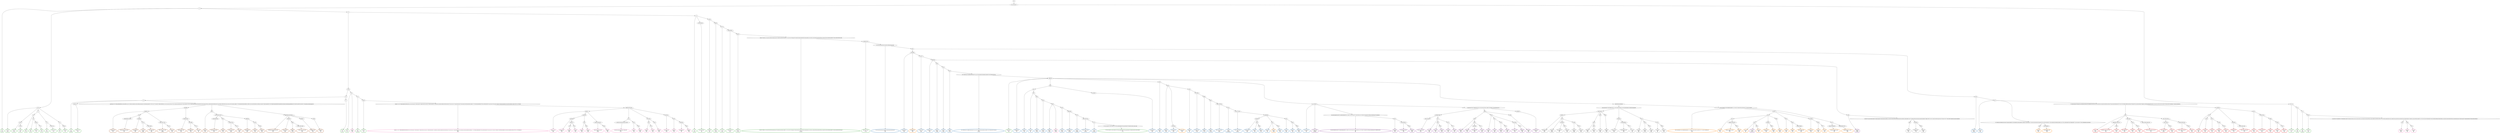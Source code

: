 digraph T {
	{
		rank=same
		447 [penwidth=3,colorscheme=set19,color=3,label="8_P\nP\n4.8%"]
		445 [penwidth=3,colorscheme=set19,color=3,label="10;14_P\nP\n0.85%"]
		443 [penwidth=3,colorscheme=set19,color=3,label="19;22_P\nP\n0.53%"]
		441 [penwidth=3,colorscheme=set19,color=3,label="27;34_P\nP\n6.6%"]
		438 [penwidth=3,colorscheme=set19,color=3,label="26_P\nP\n1.3%"]
		436 [penwidth=3,colorscheme=set19,color=3,label="40_P\nP\n2.5%"]
		434 [penwidth=3,colorscheme=set19,color=3,label="48;56_P\nP\n2.1%"]
		432 [penwidth=3,colorscheme=set19,color=3,label="61_P\nP\n5.1%"]
		430 [penwidth=3,colorscheme=set19,color=3,label="33_P\nP\n0.31%"]
		428 [penwidth=3,colorscheme=set19,color=3,label="39;47;52_P\nP\n5.7%"]
		426 [penwidth=3,colorscheme=set19,color=3,label="32_P\nP\n1%"]
		424 [penwidth=3,colorscheme=set19,color=3,label="46;55_P\nP\n6%"]
		419 [penwidth=3,colorscheme=set19,color=3,label="31_P\nP\n0.86%"]
		417 [penwidth=3,colorscheme=set19,color=3,label="38;45;51_P\nP\n5.3%"]
		415 [penwidth=3,colorscheme=set19,color=3,label="37_P\nP\n5.5%"]
		413 [penwidth=3,colorscheme=set19,color=3,label="30_P\nP\n2.7%"]
		411 [penwidth=3,colorscheme=set19,color=3,label="43_P\nP\n0.56%"]
		409 [penwidth=3,colorscheme=set19,color=3,label="54;59_P\nP\n5.2%"]
		407 [penwidth=3,colorscheme=set19,color=3,label="17_P\nP\n3.3%"]
		405 [penwidth=3,colorscheme=set19,color=3,label="20;24;29;36_P\nP\n10%"]
		403 [penwidth=3,colorscheme=set19,color=3,label="42;50_P\nP\n3.8%"]
		401 [penwidth=3,colorscheme=set19,color=3,label="58;65_P\nP\n0.38%"]
		399 [penwidth=3,colorscheme=set19,color=3,label="67;70_P\nP\n0.18%"]
		397 [penwidth=3,colorscheme=set19,color=3,label="79;82;84;87_P\nP\n0.31%"]
		395 [penwidth=3,colorscheme=set19,color=3,label="90;92_P\nP\n0.032%"]
		393 [penwidth=3,colorscheme=set19,color=3,label="106;107;108;111;114;125;129;133;140;142;147;149;154;156;162;168;171;174;176;179;184;187;190;193;194;196;200;202;204;206;215;219;221;226;229;234;236;239;241;244;252;255;258;264;268;272;281;285;290;293;294_P\nP\n0.0064%"]
		391 [penwidth=3,colorscheme=set19,color=3,label="299;302;310_P\nP\n0.12%"]
		380 [penwidth=3,colorscheme=set19,color=3,label="598;599_P\nP\n2.8%"]
		367 [penwidth=3,colorscheme=set19,color=3,label="737;742;748;751;762;780;787;797;812;830;840;873;914;933;947;974;995;1005;1018;1026_P\nP\n6.7%"]
		365 [penwidth=3,colorscheme=set19,color=3,label="9;11;12_P\nP\n4.1%"]
		363 [penwidth=3,colorscheme=set19,color=3,label="16_P\nP\n4.3%"]
		361 [penwidth=3,colorscheme=set19,color=3,label="23_P\nP\n0.26%"]
		359 [penwidth=3,colorscheme=set19,color=3,label="28;35_P\nP\n6.6%"]
		358 [penwidth=3,colorscheme=set19,color=2,label="311;314;316;320;322;324;332;338;340;344;345_M1\nM1\n2.2%"]
		357 [penwidth=3,colorscheme=set19,color=2,label="359;368_M1\nM1\n1.6%"]
		356 [penwidth=3,colorscheme=set19,color=2,label="373;377_M1\nM1\n3.6%"]
		355 [penwidth=3,colorscheme=set19,color=2,label="388;395_M1\nM1\n2.2%"]
		354 [penwidth=3,colorscheme=set19,color=2,label="406_M1\nM1\n0.38%"]
		353 [penwidth=3,colorscheme=set19,color=2,label="413_M1\nM1\n0.33%"]
		352 [penwidth=3,colorscheme=set19,color=2,label="419_M1\nM1\n0.13%"]
		351 [penwidth=3,colorscheme=set19,color=2,label="427;439;455;475;486;500;503;507;511;527;534;540;543;548;552;560;573;576;582;587;591_M1\nM1\n0.031%"]
		350 [penwidth=3,colorscheme=set19,color=2,label="598;599_M1\nM1\n2%"]
		348 [penwidth=3,colorscheme=set19,color=2,label="603_M1\nM1\n4.5%"]
		346 [penwidth=3,colorscheme=set19,color=2,label="609_M1\nM1\n2.6%"]
		344 [penwidth=3,colorscheme=set19,color=2,label="615;624_M1\nM1\n5.5%"]
		342 [penwidth=3,colorscheme=set19,color=2,label="635_M1\nM1\n2%"]
		340 [penwidth=3,colorscheme=set19,color=2,label="657;661_M1\nM1\n0.12%"]
		338 [penwidth=3,colorscheme=set19,color=2,label="668_M1\nM1\n0.11%"]
		336 [penwidth=3,colorscheme=set19,color=2,label="683_M1\nM1\n0.014%"]
		334 [penwidth=3,colorscheme=set19,color=2,label="692;703;708_M1\nM1\n0.03%"]
		332 [penwidth=3,colorscheme=set19,color=2,label="725_M1\nM1\n0.00066%"]
		330 [penwidth=3,colorscheme=set19,color=2,label="763;770;799_M1\nM1\n0.006%"]
		327 [penwidth=3,colorscheme=set19,color=2,label="819;832_M1\nM1\n4.9%"]
		325 [penwidth=3,colorscheme=set19,color=2,label="843_M1\nM1\n7.4%"]
		323 [penwidth=3,colorscheme=set19,color=2,label="866_M1\nM1\n6.7%"]
		321 [penwidth=3,colorscheme=set19,color=2,label="831_M1\nM1\n11%"]
		319 [penwidth=3,colorscheme=set19,color=2,label="842_M1\nM1\n7.8%"]
		317 [penwidth=3,colorscheme=set19,color=2,label="841_M1\nM1\n4.8%"]
		315 [penwidth=3,colorscheme=set19,color=2,label="856_M1\nM1\n1.4%"]
		313 [penwidth=3,colorscheme=set19,color=2,label="865_M1\nM1\n6.3%"]
		311 [penwidth=3,colorscheme=set19,color=2,label="614;620_M1\nM1\n5.5%"]
		310 [penwidth=3,colorscheme=set19,color=2,label="623_M1\nM1\n1.2%"]
		309 [penwidth=3,colorscheme=set19,color=2,label="627_M1\nM1\n1%"]
		308 [penwidth=3,colorscheme=set19,color=2,label="639_M1\nM1\n0.52%"]
		307 [penwidth=3,colorscheme=set19,color=2,label="643_M1\nM1\n0.41%"]
		306 [penwidth=3,colorscheme=set19,color=2,label="649_M1\nM1\n0.64%"]
		305 [penwidth=3,colorscheme=set19,color=2,label="656_M1\nM1\n0.53%"]
		304 [penwidth=3,colorscheme=set19,color=2,label="660;663_M1\nM1\n0.028%"]
		303 [penwidth=3,colorscheme=set19,color=2,label="678_M1\nM1\n0.098%"]
		302 [penwidth=3,colorscheme=set19,color=2,label="691;700;702_M1\nM1\n0.025%"]
		301 [penwidth=3,colorscheme=set19,color=2,label="707_M1\nM1\n0.023%"]
		299 [penwidth=3,colorscheme=set19,color=2,label="613;619_M1\nM1\n6%"]
		297 [penwidth=3,colorscheme=set19,color=2,label="362_M1\nM1\n0.96%"]
		295 [penwidth=3,colorscheme=set19,color=2,label="367_M1\nM1\n5.9%"]
		294 [penwidth=3,colorscheme=set19,color=8,label="30_M2\nM2\n1.3%"]
		292 [penwidth=3,colorscheme=set19,color=8,label="63;66;71;74;77;80;83;88;93;95;98;103;115;119;124;127;130;134;137;146;150;152;155;157;160;163;169;175;180;181;183;185;188;195;203;205;207;210;213;217;224;230;233;237;243;245;250;256;260;262;266;277;279;282;286;289;297;301;303;305;307;312;315;317;321;327;330;337;339;343;348;351;352;355;358;361;365;370;371;379;386_M2\nM2\n3.8%"]
		289 [penwidth=3,colorscheme=set19,color=8,label="409;417_M2\nM2\n2.5%"]
		286 [penwidth=3,colorscheme=set19,color=8,label="436;446_M2\nM2\n4.1%"]
		283 [penwidth=3,colorscheme=set19,color=8,label="474_M2\nM2\n5.9%"]
		281 [penwidth=3,colorscheme=set19,color=8,label="476_M2\nM2\n5.1%"]
		279 [penwidth=3,colorscheme=set19,color=8,label="445_M2\nM2\n3.2%"]
		277 [penwidth=3,colorscheme=set19,color=8,label="459_M2\nM2\n6.2%"]
		275 [penwidth=3,colorscheme=set19,color=8,label="429;435;444;451_M2\nM2\n0.44%"]
		273 [penwidth=3,colorscheme=set19,color=8,label="458_M2\nM2\n7.3%"]
		270 [penwidth=3,colorscheme=set19,color=8,label="416;425;434;443;450;457;465_M2\nM2\n6.1%"]
		268 [penwidth=3,colorscheme=set19,color=8,label="424_M2\nM2\n1.2%"]
		266 [penwidth=3,colorscheme=set19,color=8,label="428_M2\nM2\n5.6%"]
		263 [penwidth=3,colorscheme=set19,color=8,label="433_M2\nM2\n2.5%"]
		261 [penwidth=3,colorscheme=set19,color=8,label="470_M2\nM2\n5.1%"]
		259 [penwidth=3,colorscheme=set19,color=8,label="442_M2\nM2\n6.1%"]
		257 [penwidth=3,colorscheme=set19,color=8,label="422;441_M2\nM2\n5.4%"]
		255 [penwidth=3,colorscheme=set19,color=8,label="449_M2\nM2\n2.1%"]
		253 [penwidth=3,colorscheme=set19,color=8,label="456;464_M2\nM2\n2%"]
		251 [penwidth=3,colorscheme=set19,color=8,label="469_M2\nM2\n7.3%"]
		250 [penwidth=3,colorscheme=set19,color=8,label="649_M2\nM2\n0.28%"]
		247 [penwidth=3,colorscheme=set19,color=8,label="403_M2\nM2\n8.5%"]
		245 [penwidth=3,colorscheme=set19,color=8,label="408_M2\nM2\n2%"]
		243 [penwidth=3,colorscheme=set19,color=8,label="421_M2\nM2\n6%"]
		239 [penwidth=3,colorscheme=set19,color=9,label="896_M3\nM3\n5.1%"]
		237 [penwidth=3,colorscheme=set19,color=9,label="903;925_M3\nM3\n1.7%"]
		235 [penwidth=3,colorscheme=set19,color=9,label="960_M3\nM3\n5.4%"]
		230 [penwidth=3,colorscheme=set19,color=9,label="936;950_M3\nM3\n3.9%"]
		228 [penwidth=3,colorscheme=set19,color=9,label="978_M3\nM3\n0.96%"]
		226 [penwidth=3,colorscheme=set19,color=9,label="987;996_M3\nM3\n5%"]
		224 [penwidth=3,colorscheme=set19,color=9,label="1007_M3\nM3\n5.2%"]
		222 [penwidth=3,colorscheme=set19,color=9,label="1006_M3\nM3\n0.48%"]
		220 [penwidth=3,colorscheme=set19,color=9,label="1027_M3\nM3\n5.9%"]
		218 [penwidth=3,colorscheme=set19,color=9,label="949_M3\nM3\n9.5%"]
		216 [penwidth=3,colorscheme=set19,color=9,label="963_M3\nM3\n5.3%"]
		214 [penwidth=3,colorscheme=set19,color=9,label="962_M3\nM3\n9.9%"]
		212 [penwidth=3,colorscheme=set19,color=9,label="986_M3\nM3\n8.4%"]
		210 [penwidth=3,colorscheme=set19,color=9,label="904;916_M3\nM3\n2.9%"]
		208 [penwidth=3,colorscheme=set19,color=9,label="935;948;961_M3\nM3\n4.6%"]
		206 [penwidth=3,colorscheme=set19,color=9,label="977_M3\nM3\n5%"]
		204 [penwidth=3,colorscheme=set19,color=9,label="915_M3\nM3\n3.4%"]
		202 [penwidth=3,colorscheme=set19,color=9,label="934_M3\nM3\n0.21%"]
		200 [penwidth=3,colorscheme=set19,color=9,label="976_M3\nM3\n6.8%"]
		198 [penwidth=3,colorscheme=set19,color=9,label="975_M3\nM3\n5%"]
		196 [penwidth=3,colorscheme=set19,color=9,label="985_M3\nM3\n5.2%"]
		192 [penwidth=3,colorscheme=set19,color=7,label="908;920_M4\nM4\n3%"]
		189 [penwidth=3,colorscheme=set19,color=7,label="939;982;991;1029_M4\nM4\n6%"]
		187 [penwidth=3,colorscheme=set19,color=7,label="954;968_M4\nM4\n2.5%"]
		185 [penwidth=3,colorscheme=set19,color=7,label="1013_M4\nM4\n0.69%"]
		183 [penwidth=3,colorscheme=set19,color=7,label="1035;1039_M4\nM4\n5.8%"]
		181 [penwidth=3,colorscheme=set19,color=7,label="990;1001;1012_M4\nM4\n0.099%"]
		179 [penwidth=3,colorscheme=set19,color=7,label="1022_M4\nM4\n5.7%"]
		177 [penwidth=3,colorscheme=set19,color=7,label="938;953;967_M4\nM4\n1.8%"]
		175 [penwidth=3,colorscheme=set19,color=7,label="981;989_M4\nM4\n2.3%"]
		173 [penwidth=3,colorscheme=set19,color=7,label="1011_M4\nM4\n7%"]
		171 [penwidth=3,colorscheme=set19,color=7,label="890_M4\nM4\n3.1%"]
		168 [penwidth=3,colorscheme=set19,color=7,label="952;966;1034_M4\nM4\n8.1%"]
		166 [penwidth=3,colorscheme=set19,color=7,label="965_M4\nM4\n3.7%"]
		164 [penwidth=3,colorscheme=set19,color=7,label="1000;1010_M4\nM4\n0.62%"]
		162 [penwidth=3,colorscheme=set19,color=7,label="1021_M4\nM4\n8.2%"]
		160 [penwidth=3,colorscheme=set19,color=7,label="980;999_M4\nM4\n4.3%"]
		158 [penwidth=3,colorscheme=set19,color=7,label="1020_M4\nM4\n1.5%"]
		156 [penwidth=3,colorscheme=set19,color=7,label="1028_M4\nM4\n5.5%"]
		154 [penwidth=3,colorscheme=set19,color=7,label="898;906;918;926;951_M4\nM4\n8%"]
		152 [penwidth=3,colorscheme=set19,color=7,label="964;979_M4\nM4\n3.6%"]
		150 [penwidth=3,colorscheme=set19,color=7,label="998_M4\nM4\n0.72%"]
		148 [penwidth=3,colorscheme=set19,color=7,label="1009;1019;1033_M4\nM4\n5.3%"]
		146 [penwidth=3,colorscheme=set19,color=7,label="988;997_M4\nM4\n5.2%"]
		144 [penwidth=3,colorscheme=set19,color=7,label="1008_M4\nM4\n7.1%"]
		143 [penwidth=3,colorscheme=set19,color=5,label="359;368_M5\nM5\n2.8%"]
		142 [penwidth=3,colorscheme=set19,color=5,label="615;624_M5\nM5\n2.3%"]
		141 [penwidth=3,colorscheme=set19,color=5,label="831_M5\nM5\n0.18%"]
		139 [penwidth=3,colorscheme=set19,color=5,label="647;653;666;672;676;689;694;698;711;718;731;746;749;754;760;767;775;785;792;800_M5\nM5\n1.4%"]
		135 [penwidth=3,colorscheme=set19,color=5,label="823_M5\nM5\n1.1%"]
		133 [penwidth=3,colorscheme=set19,color=5,label="838;851;863;870_M5\nM5\n2.7%"]
		131 [penwidth=3,colorscheme=set19,color=5,label="892_M5\nM5\n8.6%"]
		129 [penwidth=3,colorscheme=set19,color=5,label="837_M5\nM5\n2%"]
		127 [penwidth=3,colorscheme=set19,color=5,label="862_M5\nM5\n7%"]
		125 [penwidth=3,colorscheme=set19,color=5,label="850;861_M5\nM5\n2.3%"]
		123 [penwidth=3,colorscheme=set19,color=5,label="869_M5\nM5\n6.2%"]
		121 [penwidth=3,colorscheme=set19,color=5,label="860_M5\nM5\n8.8%"]
		119 [penwidth=3,colorscheme=set19,color=5,label="822_M5\nM5\n4.2%"]
		117 [penwidth=3,colorscheme=set19,color=5,label="836_M5\nM5\n4.7%"]
		115 [penwidth=3,colorscheme=set19,color=5,label="849;878;885_M5\nM5\n5.6%"]
		113 [penwidth=3,colorscheme=set19,color=5,label="835;848_M5\nM5\n1.4%"]
		111 [penwidth=3,colorscheme=set19,color=5,label="859_M5\nM5\n5.5%"]
		109 [penwidth=3,colorscheme=set19,color=5,label="877_M5\nM5\n5.1%"]
		106 [penwidth=3,colorscheme=set19,color=5,label="834;847;868;876_M5\nM5\n6%"]
		104 [penwidth=3,colorscheme=set19,color=5,label="846;858;867;875_M5\nM5\n5.9%"]
		101 [penwidth=3,colorscheme=set19,color=5,label="845_M5\nM5\n9.7%"]
		99 [penwidth=3,colorscheme=set19,color=5,label="857;884;891_M5\nM5\n6.4%"]
		98 [penwidth=3,colorscheme=set19,color=4,label="399_M6\nM6\n0.036%"]
		97 [penwidth=3,colorscheme=set19,color=4,label="613;619_M6\nM6\n0.0064%"]
		95 [penwidth=3,colorscheme=set19,color=4,label="622;630;648;655;667;674;690;696;699;701;706;713;719;724;727;733;736;741;747;769;776;786;793;796;810;828;854;872;880;895_M6\nM6\n6%"]
		93 [penwidth=3,colorscheme=set19,color=4,label="902_M6\nM6\n4.7%"]
		91 [penwidth=3,colorscheme=set19,color=4,label="913;923;931_M6\nM6\n1.5%"]
		89 [penwidth=3,colorscheme=set19,color=4,label="944_M6\nM6\n6.9%"]
		85 [penwidth=3,colorscheme=set19,color=4,label="901;912;922_M6\nM6\n6.1%"]
		83 [penwidth=3,colorscheme=set19,color=4,label="911_M6\nM6\n1.8%"]
		81 [penwidth=3,colorscheme=set19,color=4,label="943_M6\nM6\n2.7%"]
		79 [penwidth=3,colorscheme=set19,color=4,label="958_M6\nM6\n6.2%"]
		77 [penwidth=3,colorscheme=set19,color=4,label="957_M6\nM6\n2.7%"]
		75 [penwidth=3,colorscheme=set19,color=4,label="972_M6\nM6\n5.7%"]
		72 [penwidth=3,colorscheme=set19,color=4,label="900_M6\nM6\n4.4%"]
		70 [penwidth=3,colorscheme=set19,color=4,label="930_M6\nM6\n1.1%"]
		68 [penwidth=3,colorscheme=set19,color=4,label="942;956_M6\nM6\n5.6%"]
		66 [penwidth=3,colorscheme=set19,color=4,label="971_M6\nM6\n5.2%"]
		64 [penwidth=3,colorscheme=set19,color=4,label="910_M6\nM6\n2.8%"]
		62 [penwidth=3,colorscheme=set19,color=4,label="921_M6\nM6\n4.6%"]
		60 [penwidth=3,colorscheme=set19,color=4,label="929_M6\nM6\n3.2%"]
		58 [penwidth=3,colorscheme=set19,color=4,label="970_M6\nM6\n6.5%"]
		56 [penwidth=3,colorscheme=set19,color=4,label="941;955_M6\nM6\n1.3%"]
		54 [penwidth=3,colorscheme=set19,color=4,label="969_M6\nM6\n7.9%"]
		52 [penwidth=3,colorscheme=set19,color=4,label="940_M6\nM6\n6.3%"]
		50 [penwidth=3,colorscheme=set19,color=4,label="893;909_M6\nM6\n6.7%"]
		49 [penwidth=3,colorscheme=set19,color=4,label="837_M6\nM6\n0.0021%"]
		46 [penwidth=3,colorscheme=set19,color=1,label="932_M7\nM7\n0.23%"]
		44 [penwidth=3,colorscheme=set19,color=1,label="946;984;1004;1017_M7\nM7\n2.9%"]
		42 [penwidth=3,colorscheme=set19,color=1,label="1025_M7\nM7\n6.7%"]
		40 [penwidth=3,colorscheme=set19,color=1,label="994;1003_M7\nM7\n2.9%"]
		38 [penwidth=3,colorscheme=set19,color=1,label="1016_M7\nM7\n2.7%"]
		36 [penwidth=3,colorscheme=set19,color=1,label="1052_M7\nM7\n7.2%"]
		34 [penwidth=3,colorscheme=set19,color=1,label="1032;1038;1046;1051_M7\nM7\n5.1%"]
		31 [penwidth=3,colorscheme=set19,color=1,label="1041;1045_M7\nM7\n0.93%"]
		29 [penwidth=3,colorscheme=set19,color=1,label="1050_M7\nM7\n5.4%"]
		27 [penwidth=3,colorscheme=set19,color=1,label="1044;1049;1054_M7\nM7\n0.23%"]
		25 [penwidth=3,colorscheme=set19,color=1,label="1055_M7\nM7\n5.3%"]
		22 [penwidth=3,colorscheme=set19,color=1,label="973_M7\nM7\n5.6%"]
		20 [penwidth=3,colorscheme=set19,color=1,label="1014_M7\nM7\n10%"]
		18 [penwidth=3,colorscheme=set19,color=1,label="1037_M7\nM7\n5.1%"]
		16 [penwidth=3,colorscheme=set19,color=1,label="1048_M7\nM7\n1.9%"]
		14 [penwidth=3,colorscheme=set19,color=1,label="1053_M7\nM7\n5.9%"]
		12 [penwidth=3,colorscheme=set19,color=1,label="983;993_M7\nM7\n2.1%"]
		10 [penwidth=3,colorscheme=set19,color=1,label="1030;1036;1043_M7\nM7\n5.7%"]
		8 [penwidth=3,colorscheme=set19,color=1,label="992_M7\nM7\n5.3%"]
		6 [penwidth=3,colorscheme=set19,color=1,label="1002;1023_M7\nM7\n8.4%"]
		4 [penwidth=3,colorscheme=set19,color=1,label="1040_M7\nM7\n3.5%"]
		2 [penwidth=3,colorscheme=set19,color=1,label="1042_M7\nM7\n1.5%"]
		0 [penwidth=3,colorscheme=set19,color=1,label="1047_M7\nM7\n5.3%"]
	}
	450 [label="GL"]
	449 [label="0;1;2;3;4;5;6;7"]
	448 [label="8"]
	446 [label="10;14"]
	444 [label="19;22"]
	442 [label="27;34"]
	440 [label="21"]
	439 [label="26"]
	437 [label="40"]
	435 [label="48;56"]
	433 [label="61"]
	431 [label="33"]
	429 [label="39;47;52"]
	427 [label="32"]
	425 [label="46;55"]
	423 [label="13"]
	422 [label="15;18"]
	421 [label="25"]
	420 [label="31"]
	418 [label="38;45;51"]
	416 [label="37"]
	414 [label="30"]
	412 [label="43"]
	410 [label="54;59"]
	408 [label="17"]
	406 [label="20;24;29;36"]
	404 [label="42;50"]
	402 [label="58;65"]
	400 [label="67;70"]
	398 [label="79;82;84;87"]
	396 [label="90;92"]
	394 [label="106;107;108;111;114;125;129;133;140;142;147;149;154;156;162;168;171;174;176;179;184;187;190;193;194;196;200;202;204;206;215;219;221;226;229;234;236;239;241;244;252;255;258;264;268;272;281;285;290;293;294"]
	392 [label="299;302;310"]
	390 [label="311;314;316;320;322;324;332;338;340;344;345"]
	389 [label="353"]
	388 [label="359;368"]
	387 [label="373;377"]
	386 [label="388;395"]
	385 [label="406"]
	384 [label="413"]
	383 [label="419"]
	382 [label="427;439;455;475;486;500;503;507;511;527;534;540;543;548;552;560;573;576;582;587;591"]
	381 [label="598;599"]
	379 [label="608"]
	378 [label="623"]
	377 [label="627"]
	376 [label="639"]
	375 [label="643"]
	374 [label="649"]
	373 [label="656"]
	372 [label="660;663"]
	371 [label="678"]
	370 [label="691;700;702"]
	369 [label="707"]
	368 [label="737;742;748;751;762;780;787;797;812;830;840;873;914;933;947;974;995;1005;1018;1026"]
	366 [label="9;11;12"]
	364 [label="16"]
	362 [label="23"]
	360 [label="28;35"]
	349 [label="603"]
	347 [label="609"]
	345 [label="615;624"]
	343 [label="635"]
	341 [label="657;661"]
	339 [label="668"]
	337 [label="683"]
	335 [label="692;703;708"]
	333 [label="725"]
	331 [label="763;770;799"]
	329 [label="803;804"]
	328 [label="819;832"]
	326 [label="843"]
	324 [label="866"]
	322 [label="831"]
	320 [label="842"]
	318 [label="841"]
	316 [label="856"]
	314 [label="865"]
	312 [label="614;620"]
	300 [label="613;619"]
	298 [label="362"]
	296 [label="367"]
	293 [label="63;66;71;74;77;80;83;88;93;95;98;103;115;119;124;127;130;134;137;146;150;152;155;157;160;163;169;175;180;181;183;185;188;195;203;205;207;210;213;217;224;230;233;237;243;245;250;256;260;262;266;277;279;282;286;289;297;301;303;305;307;312;315;317;321;327;330;337;339;343;348;351;352;355;358;361;365;370;371;379;386"]
	291 [label="389;392;397;404"]
	290 [label="409;417"]
	288 [label="426;430"]
	287 [label="436;446"]
	285 [label="460;471"]
	284 [label="474"]
	282 [label="476"]
	280 [label="445"]
	278 [label="459"]
	276 [label="429;435;444;451"]
	274 [label="458"]
	272 [label="411"]
	271 [label="416;425;434;443;450;457;465"]
	269 [label="424"]
	267 [label="428"]
	265 [label="415;423"]
	264 [label="433"]
	262 [label="470"]
	260 [label="442"]
	258 [label="422;441"]
	256 [label="449"]
	254 [label="456;464"]
	252 [label="469"]
	249 [label="41;49;53;57;62;68;69;73;76;85;86;91;94;97;100;102;105;110;113;116;118;121;123;126;132;136;139;141;145;148;153;159;161;165;173;178;182;186;189;191;201;208;216;218;220;223;228;232;235;238;246;247;249;251;253;259;263;269;271;273;274;276;278;283;287;291;295;296;298;300;306;308;313;318;325;326;328;329;331;334;336;342;347;350;354;357;364;366;369;376;382;385;396;400"]
	248 [label="403"]
	246 [label="408"]
	244 [label="421"]
	242 [label="399"]
	241 [label="402;407;414;420;440;448;473;482;484;487;492;494;504;508;512;518;523;536;538;544;549;550;553;556;561;566;568;574;577;583;616;631;632;641;645;650;658;675;686;709;715;721;726;729;739;744;753;757;765;773;777;783;789;794;802;816;825;864;881"]
	240 [label="896"]
	238 [label="903;925"]
	236 [label="960"]
	234 [label="618;626;633;638;642"]
	233 [label="652;662;665;671;681;688;704;717;723;740;759;766;774;791;805;809;827;839;853;882;889"]
	232 [label="897;905;917"]
	231 [label="936;950"]
	229 [label="978"]
	227 [label="987;996"]
	225 [label="1007"]
	223 [label="1006"]
	221 [label="1027"]
	219 [label="949"]
	217 [label="963"]
	215 [label="962"]
	213 [label="986"]
	211 [label="904;916"]
	209 [label="935;948;961"]
	207 [label="977"]
	205 [label="915"]
	203 [label="934"]
	201 [label="976"]
	199 [label="975"]
	197 [label="985"]
	195 [label="44;60;64;72;75;78;81;89;96;99;101;104;109;112;117;120;122;128;131;135;138;143;144;151;158;164;166;167;170;172;177;192;197;198;199;209;211;212;214;222;225;227;231;240;242;248;254;257;261;265;267;270;275;280;284;288;292;304;309;319;323;333;335;341;346;349;356;360;363;374;378;381;390;393;410;412;431;437;452;461;466;477;479;483;490;495;498;501;509;513;514;520;528;531;539;541;554;557;562;564;569;572;579;580;584;588;590;594;600;601;604;610;640;644;669;684;720;728;734;738;752;756;771;781;801;815;824;844;874"]
	194 [label="883;899"]
	193 [label="908;920"]
	191 [label="928"]
	190 [label="939;982;991;1029"]
	188 [label="954;968"]
	186 [label="1013"]
	184 [label="1035;1039"]
	182 [label="990;1001;1012"]
	180 [label="1022"]
	178 [label="938;953;967"]
	176 [label="981;989"]
	174 [label="1011"]
	172 [label="890"]
	170 [label="907;919;927;937"]
	169 [label="952;966;1034"]
	167 [label="965"]
	165 [label="1000;1010"]
	163 [label="1021"]
	161 [label="980;999"]
	159 [label="1020"]
	157 [label="1028"]
	155 [label="898;906;918;926;951"]
	153 [label="964;979"]
	151 [label="998"]
	149 [label="1009;1019;1033"]
	147 [label="988;997"]
	145 [label="1008"]
	140 [label="647;653;666;672;676;689;694;698;711;718;731;746;749;754;760;767;775;785;792;800"]
	138 [label="807"]
	137 [label="814"]
	136 [label="823"]
	134 [label="838;851;863;870"]
	132 [label="892"]
	130 [label="837"]
	128 [label="862"]
	126 [label="850;861"]
	124 [label="869"]
	122 [label="860"]
	120 [label="822"]
	118 [label="836"]
	116 [label="849;878;885"]
	114 [label="835;848"]
	112 [label="859"]
	110 [label="877"]
	108 [label="821"]
	107 [label="834;847;868;876"]
	105 [label="846;858;867;875"]
	103 [label="372;384;391;398;405;432;447;454;463;468;472;478;480;481;485;489;491;496;497;499;506;517;519;522;526;530;533;546;547;551;555;559;565;571;581;586;592;596;602;606;611;617;621;628;636;670;679;685;697;714;743;764;772;782;788;806;813;820;833"]
	102 [label="845"]
	100 [label="857;884;891"]
	96 [label="622;630;648;655;667;674;690;696;699;701;706;713;719;724;727;733;736;741;747;769;776;786;793;796;810;828;854;872;880;895"]
	94 [label="902"]
	92 [label="913;923;931"]
	90 [label="944"]
	88 [label="634;654;673;677;682;695;705;712;732;750;755;761;768;779;798;811;818;829;855;871"]
	87 [label="879;887;894"]
	86 [label="901;912;922"]
	84 [label="911"]
	82 [label="943"]
	80 [label="958"]
	78 [label="957"]
	76 [label="972"]
	74 [label="886"]
	73 [label="900"]
	71 [label="930"]
	69 [label="942;956"]
	67 [label="971"]
	65 [label="910"]
	63 [label="921"]
	61 [label="929"]
	59 [label="970"]
	57 [label="941;955"]
	55 [label="969"]
	53 [label="940"]
	51 [label="893;909"]
	48 [label="375;380;383;387;394;401;418;438;453;462;467;488;493;502;505;510;515;516;521;524;525;529;532;535;537;542;545;558;563;567;570;575;578;585;589;593;595;597;605;607;612;625;629;637;646;651;659;664;680;687;693;710;716;722;730;735;745;758;778;784;790;795;808;817;826;852;888;924"]
	47 [label="932"]
	45 [label="946;984;1004;1017"]
	43 [label="1025"]
	41 [label="994;1003"]
	39 [label="1016"]
	37 [label="1052"]
	35 [label="1032;1038;1046;1051"]
	33 [label="1015;1024;1031"]
	32 [label="1041;1045"]
	30 [label="1050"]
	28 [label="1044;1049;1054"]
	26 [label="1055"]
	24 [label="945;959"]
	23 [label="973"]
	21 [label="1014"]
	19 [label="1037"]
	17 [label="1048"]
	15 [label="1053"]
	13 [label="983;993"]
	11 [label="1030;1036;1043"]
	9 [label="992"]
	7 [label="1002;1023"]
	5 [label="1040"]
	3 [label="1042"]
	1 [label="1047"]
	450 -> 449
	449 -> 448
	449 -> 366
	448 -> 447
	448 -> 446
	448 -> 423
	446 -> 445
	446 -> 444
	446 -> 440
	446 -> 427
	444 -> 443
	444 -> 442
	442 -> 441
	440 -> 439
	440 -> 431
	439 -> 438
	439 -> 437
	437 -> 436
	437 -> 435
	435 -> 434
	435 -> 433
	433 -> 432
	431 -> 430
	431 -> 429
	429 -> 428
	427 -> 426
	427 -> 425
	425 -> 424
	423 -> 422
	423 -> 408
	422 -> 421
	422 -> 414
	421 -> 420
	421 -> 416
	420 -> 419
	420 -> 418
	420 -> 195
	418 -> 417
	416 -> 415
	414 -> 413
	414 -> 412
	414 -> 294
	412 -> 411
	412 -> 410
	410 -> 409
	410 -> 293
	408 -> 407
	408 -> 406
	408 -> 404
	406 -> 405
	404 -> 403
	404 -> 402
	402 -> 401
	402 -> 400
	400 -> 399
	400 -> 398
	398 -> 397
	398 -> 396
	396 -> 395
	396 -> 394
	394 -> 393
	394 -> 392
	392 -> 391
	392 -> 390
	390 -> 389
	390 -> 358
	389 -> 388
	389 -> 298
	388 -> 387
	388 -> 357
	388 -> 143
	387 -> 386
	387 -> 356
	386 -> 385
	386 -> 355
	386 -> 242
	385 -> 384
	385 -> 354
	384 -> 383
	384 -> 353
	383 -> 382
	383 -> 352
	382 -> 381
	382 -> 351
	381 -> 380
	381 -> 379
	381 -> 350
	381 -> 349
	381 -> 300
	381 -> 234
	379 -> 378
	379 -> 312
	378 -> 377
	378 -> 310
	377 -> 376
	377 -> 309
	376 -> 375
	376 -> 308
	375 -> 374
	375 -> 307
	374 -> 373
	374 -> 306
	374 -> 250
	373 -> 372
	373 -> 305
	372 -> 371
	372 -> 304
	371 -> 370
	371 -> 303
	370 -> 369
	370 -> 302
	369 -> 368
	369 -> 301
	368 -> 367
	366 -> 365
	366 -> 364
	364 -> 363
	364 -> 362
	362 -> 361
	362 -> 360
	360 -> 359
	360 -> 249
	349 -> 348
	349 -> 347
	347 -> 346
	347 -> 345
	347 -> 343
	345 -> 344
	345 -> 142
	343 -> 342
	343 -> 341
	341 -> 340
	341 -> 339
	339 -> 338
	339 -> 337
	337 -> 336
	337 -> 335
	335 -> 334
	335 -> 333
	333 -> 332
	333 -> 331
	331 -> 330
	331 -> 329
	329 -> 328
	329 -> 322
	329 -> 318
	328 -> 327
	328 -> 326
	326 -> 325
	326 -> 324
	324 -> 323
	322 -> 321
	322 -> 320
	322 -> 141
	320 -> 319
	318 -> 317
	318 -> 316
	316 -> 315
	316 -> 314
	314 -> 313
	312 -> 311
	300 -> 299
	300 -> 97
	300 -> 96
	300 -> 88
	298 -> 297
	298 -> 296
	296 -> 295
	296 -> 103
	296 -> 48
	293 -> 292
	293 -> 291
	291 -> 290
	291 -> 272
	291 -> 265
	291 -> 258
	290 -> 289
	290 -> 288
	290 -> 276
	288 -> 287
	288 -> 280
	287 -> 286
	287 -> 285
	285 -> 284
	285 -> 282
	284 -> 283
	282 -> 281
	280 -> 279
	280 -> 278
	278 -> 277
	276 -> 275
	276 -> 274
	274 -> 273
	272 -> 271
	272 -> 269
	271 -> 270
	269 -> 268
	269 -> 267
	267 -> 266
	265 -> 264
	265 -> 260
	264 -> 263
	264 -> 262
	262 -> 261
	260 -> 259
	258 -> 257
	258 -> 256
	256 -> 255
	256 -> 254
	254 -> 253
	254 -> 252
	252 -> 251
	249 -> 248
	249 -> 246
	248 -> 247
	246 -> 245
	246 -> 244
	244 -> 243
	242 -> 241
	242 -> 98
	241 -> 240
	241 -> 238
	240 -> 239
	238 -> 237
	238 -> 236
	236 -> 235
	234 -> 233
	234 -> 140
	233 -> 232
	233 -> 211
	233 -> 205
	232 -> 231
	232 -> 219
	232 -> 215
	232 -> 213
	231 -> 230
	231 -> 229
	229 -> 228
	229 -> 227
	229 -> 223
	227 -> 226
	227 -> 225
	225 -> 224
	223 -> 222
	223 -> 221
	221 -> 220
	219 -> 218
	219 -> 217
	217 -> 216
	215 -> 214
	213 -> 212
	211 -> 210
	211 -> 209
	209 -> 208
	209 -> 207
	207 -> 206
	205 -> 204
	205 -> 203
	205 -> 199
	203 -> 202
	203 -> 201
	201 -> 200
	199 -> 198
	199 -> 197
	197 -> 196
	195 -> 194
	195 -> 172
	195 -> 155
	194 -> 193
	194 -> 178
	193 -> 192
	193 -> 191
	193 -> 182
	191 -> 190
	191 -> 188
	190 -> 189
	188 -> 187
	188 -> 186
	186 -> 185
	186 -> 184
	184 -> 183
	182 -> 181
	182 -> 180
	180 -> 179
	178 -> 177
	178 -> 176
	176 -> 175
	176 -> 174
	174 -> 173
	172 -> 171
	172 -> 170
	170 -> 169
	170 -> 167
	170 -> 161
	169 -> 168
	167 -> 166
	167 -> 165
	165 -> 164
	165 -> 163
	163 -> 162
	161 -> 160
	161 -> 159
	159 -> 158
	159 -> 157
	157 -> 156
	155 -> 154
	155 -> 153
	155 -> 147
	155 -> 145
	153 -> 152
	153 -> 151
	151 -> 150
	151 -> 149
	149 -> 148
	147 -> 146
	145 -> 144
	140 -> 139
	140 -> 138
	140 -> 108
	138 -> 137
	138 -> 120
	138 -> 114
	137 -> 136
	137 -> 130
	137 -> 126
	137 -> 122
	136 -> 135
	136 -> 134
	134 -> 133
	134 -> 132
	132 -> 131
	130 -> 129
	130 -> 128
	130 -> 49
	128 -> 127
	126 -> 125
	126 -> 124
	124 -> 123
	122 -> 121
	120 -> 119
	120 -> 118
	118 -> 117
	118 -> 116
	116 -> 115
	114 -> 113
	114 -> 112
	112 -> 111
	112 -> 110
	110 -> 109
	108 -> 107
	108 -> 105
	107 -> 106
	105 -> 104
	103 -> 102
	103 -> 100
	102 -> 101
	100 -> 99
	96 -> 95
	96 -> 94
	94 -> 93
	94 -> 92
	92 -> 91
	92 -> 90
	90 -> 89
	88 -> 87
	88 -> 74
	88 -> 51
	87 -> 86
	87 -> 84
	86 -> 85
	84 -> 83
	84 -> 82
	84 -> 78
	82 -> 81
	82 -> 80
	80 -> 79
	78 -> 77
	78 -> 76
	76 -> 75
	74 -> 73
	74 -> 65
	74 -> 53
	73 -> 72
	73 -> 71
	71 -> 70
	71 -> 69
	71 -> 67
	69 -> 68
	67 -> 66
	65 -> 64
	65 -> 63
	65 -> 57
	63 -> 62
	63 -> 61
	61 -> 60
	61 -> 59
	59 -> 58
	57 -> 56
	57 -> 55
	55 -> 54
	53 -> 52
	51 -> 50
	48 -> 47
	48 -> 24
	47 -> 46
	47 -> 45
	47 -> 41
	47 -> 33
	45 -> 44
	45 -> 43
	43 -> 42
	41 -> 40
	41 -> 39
	41 -> 35
	39 -> 38
	39 -> 37
	37 -> 36
	35 -> 34
	33 -> 32
	33 -> 28
	32 -> 31
	32 -> 30
	30 -> 29
	28 -> 27
	28 -> 26
	26 -> 25
	24 -> 23
	24 -> 13
	24 -> 9
	23 -> 22
	23 -> 21
	23 -> 19
	21 -> 20
	19 -> 18
	19 -> 17
	17 -> 16
	17 -> 15
	15 -> 14
	13 -> 12
	13 -> 11
	11 -> 10
	9 -> 8
	9 -> 7
	7 -> 6
	7 -> 5
	5 -> 4
	5 -> 3
	3 -> 2
	3 -> 1
	1 -> 0
}
